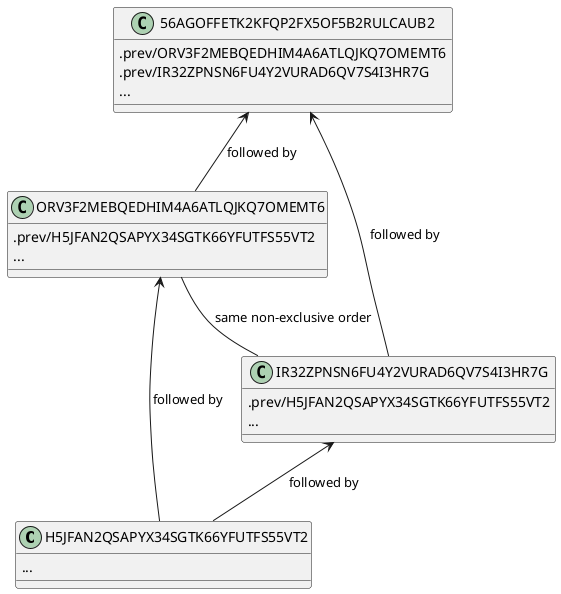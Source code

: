 @startuml
class H5JFAN2QSAPYX34SGTK66YFUTFS55VT2 {
  ...
}

class ORV3F2MEBQEDHIM4A6ATLQJKQ7OMEMT6 {
  .prev/H5JFAN2QSAPYX34SGTK66YFUTFS55VT2
  ...
}

class IR32ZPNSN6FU4Y2VURAD6QV7S4I3HR7G {
  .prev/H5JFAN2QSAPYX34SGTK66YFUTFS55VT2
  ...
}

class 56AGOFFETK2KFQP2FX5OF5B2RULCAUB2 {
  .prev/ORV3F2MEBQEDHIM4A6ATLQJKQ7OMEMT6
  .prev/IR32ZPNSN6FU4Y2VURAD6QV7S4I3HR7G
  ...
}


ORV3F2MEBQEDHIM4A6ATLQJKQ7OMEMT6 <-- H5JFAN2QSAPYX34SGTK66YFUTFS55VT2: followed by
IR32ZPNSN6FU4Y2VURAD6QV7S4I3HR7G <-- H5JFAN2QSAPYX34SGTK66YFUTFS55VT2: followed by
ORV3F2MEBQEDHIM4A6ATLQJKQ7OMEMT6 -- IR32ZPNSN6FU4Y2VURAD6QV7S4I3HR7G: same non-exclusive order
56AGOFFETK2KFQP2FX5OF5B2RULCAUB2 <-- ORV3F2MEBQEDHIM4A6ATLQJKQ7OMEMT6: followed by
56AGOFFETK2KFQP2FX5OF5B2RULCAUB2 <-- IR32ZPNSN6FU4Y2VURAD6QV7S4I3HR7G: followed by

@enduml
